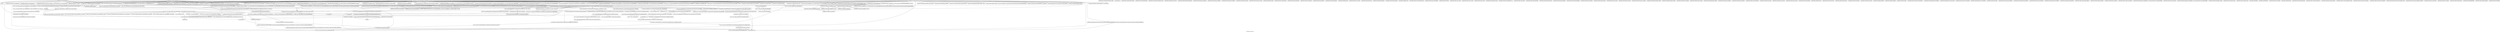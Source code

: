 digraph "Call graph: fix_ave_chunk.ll" {
	label="Call graph: fix_ave_chunk.ll";

	Node0x55aa13951070 [shape=record,label="{_ZN9LAMMPS_NS11FixAveChunkC2EPNS_6LAMMPSEiPPc}"];
	Node0x55aa13951070 -> Node0x55aa13946090;
	Node0x55aa13951070 -> Node0x55aa1393d280;
	Node0x55aa13951070 -> Node0x55aa13935c90;
	Node0x55aa13951070 -> Node0x55aa138c7e50;
	Node0x55aa13951070 -> Node0x55aa13a0d020;
	Node0x55aa13951070 -> Node0x55aa13840eb0;
	Node0x55aa13951070 -> Node0x55aa13978c10;
	Node0x55aa13951070 -> Node0x55aa13968260;
	Node0x55aa13951070 -> Node0x55aa139564f0;
	Node0x55aa13951070 -> Node0x55aa138c8a30;
	Node0x55aa13951070 -> Node0x55aa138495c0;
	Node0x55aa13951070 -> Node0x55aa138f20f0;
	Node0x55aa13951070 -> Node0x55aa1392dcb0;
	Node0x55aa13951070 -> Node0x55aa1389ae00;
	Node0x55aa13951070 -> Node0x55aa13829350;
	Node0x55aa13951070 -> Node0x55aa138c1f90;
	Node0x55aa13951070 -> Node0x55aa137dd580;
	Node0x55aa13951070 -> Node0x55aa138c9780;
	Node0x55aa13951070 -> Node0x55aa13a53e30;
	Node0x55aa13951070 -> Node0x55aa137d8f30;
	Node0x55aa13951070 -> Node0x55aa1398d650;
	Node0x55aa13951070 -> Node0x55aa139b49f0;
	Node0x55aa13951070 -> Node0x55aa137dc690;
	Node0x55aa13951070 -> Node0x55aa13986170;
	Node0x55aa13951070 -> Node0x55aa138b2220;
	Node0x55aa13951070 -> Node0x55aa137d96a0;
	Node0x55aa13951070 -> Node0x55aa13982f70;
	Node0x55aa13951070 -> Node0x55aa13997f60;
	Node0x55aa13951070 -> Node0x55aa1395c670;
	Node0x55aa13951070 -> Node0x55aa139585d0;
	Node0x55aa13951070 -> Node0x55aa137da030;
	Node0x55aa13951070 -> Node0x55aa137da8b0;
	Node0x55aa13951070 -> Node0x55aa137dfac0;
	Node0x55aa13951070 -> Node0x55aa137dcf20;
	Node0x55aa13951070 -> Node0x55aa137d8e10;
	Node0x55aa13951070 -> Node0x55aa13a356d0;
	Node0x55aa13951070 -> Node0x55aa138e48e0;
	Node0x55aa13951070 -> Node0x55aa1397a8b0;
	Node0x55aa13951070 -> Node0x55aa139bd4c0;
	Node0x55aa13951070 -> Node0x55aa1388f510;
	Node0x55aa13951070 -> Node0x55aa13849bf0;
	Node0x55aa13951070 -> Node0x55aa1399b740;
	Node0x55aa13951070 -> Node0x55aa138a0160;
	Node0x55aa13951070 -> Node0x55aa138a5a50;
	Node0x55aa13951070 -> Node0x55aa139acc20;
	Node0x55aa13951070 -> Node0x55aa13894c60;
	Node0x55aa13951070 -> Node0x55aa138f2180;
	Node0x55aa13951070 -> Node0x55aa138cd700;
	Node0x55aa13951070 -> Node0x55aa139b9a70;
	Node0x55aa13951070 -> Node0x55aa1391b260;
	Node0x55aa13951070 -> Node0x55aa139f58c0;
	Node0x55aa13951070 -> Node0x55aa13a20860;
	Node0x55aa13951070 -> Node0x55aa138eba30;
	Node0x55aa13951070 -> Node0x55aa139b0880;
	Node0x55aa13946090 [shape=record,label="{_ZN9LAMMPS_NS3FixC2EPNS_6LAMMPSEiPPc}"];
	Node0x55aa1393d280 [shape=record,label="{_ZNSt6vectorIN9LAMMPS_NS11FixAveChunk7value_tESaIS2_EEC2Ev}"];
	Node0x55aa1393d280 -> Node0x55aa1390dd80;
	Node0x55aa13978c10 [shape=record,label="{_ZN9LAMMPS_NS5utils16missing_cmd_argsERKNSt7__cxx1112basic_stringIcSt11char_traitsIcESaIcEEEiS8_PNS_5ErrorE}"];
	Node0x55aa13935c90 [shape=record,label="{_ZNSaIcEC1Ev}"];
	Node0x55aa138c7e50 [shape=record,label="{_ZNSt7__cxx1112basic_stringIcSt11char_traitsIcESaIcEEC2IS3_EEPKcRKS3_}"];
	Node0x55aa138c7e50 -> Node0x55aa13931880;
	Node0x55aa138c7e50 -> Node0x55aa137dce00;
	Node0x55aa138c7e50 -> Node0x55aa137d9720;
	Node0x55aa138c7e50 -> Node0x55aa137dc600;
	Node0x55aa138c7e50 -> Node0x55aa137da810;
	Node0x55aa137dce90 [shape=record,label="{__gxx_personality_v0}"];
	Node0x55aa13968260 [shape=record,label="{_ZNSt7__cxx1112basic_stringIcSt11char_traitsIcESaIcEED1Ev}"];
	Node0x55aa139564f0 [shape=record,label="{_ZNSaIcED1Ev}"];
	Node0x55aa138c1f90 [shape=record,label="{_ZN9LAMMPS_NS5utils8inumericEPKciS2_bPNS_6LAMMPSE}"];
	Node0x55aa1398d650 [shape=record,label="{_ZN9LAMMPS_NS5utils6strdupERKNSt7__cxx1112basic_stringIcSt11char_traitsIcESaIcEEE}"];
	Node0x55aa13986170 [shape=record,label="{_ZN9LAMMPS_NS5utils11expand_argsEPKciiPPciRS4_PNS_6LAMMPSE}"];
	Node0x55aa13982f70 [shape=record,label="{_ZNSt6vectorIN9LAMMPS_NS11FixAveChunk7value_tESaIS2_EE5clearEv}"];
	Node0x55aa13982f70 -> Node0x55aa13827260;
	Node0x55aa13997f60 [shape=record,label="{_ZN9LAMMPS_NS11FixAveChunk7value_tC2Ev}"];
	Node0x55aa13997f60 -> Node0x55aa1380f1d0;
	Node0x55aa1395c670 [shape=record,label="{_ZNSt7__cxx1112basic_stringIcSt11char_traitsIcESaIcEEaSEPKc}"];
	Node0x55aa139585d0 [shape=record,label="{strcmp}"];
	Node0x55aa1399b740 [shape=record,label="{_ZN9LAMMPS_NS7ArgInfoC1ERKNSt7__cxx1112basic_stringIcSt11char_traitsIcESaIcEEEi}"];
	Node0x55aa139acc20 [shape=record,label="{_ZNK9LAMMPS_NS7ArgInfo8get_typeEv}"];
	Node0x55aa139b9a70 [shape=record,label="{_ZNK9LAMMPS_NS7ArgInfo7get_dimEv}"];
	Node0x55aa139b49f0 [shape=record,label="{_ZN9LAMMPS_NS5Error3allIJRPcEEEvRKNSt7__cxx1112basic_stringIcSt11char_traitsIcESaIcEEEiSB_DpOT_}"];
	Node0x55aa139b49f0 -> Node0x55aa13803470;
	Node0x55aa139b49f0 -> Node0x55aa13809ab0;
	Node0x55aa139b49f0 -> Node0x55aa1380bf80;
	Node0x55aa139b0880 [shape=record,label="{_ZNK9LAMMPS_NS7ArgInfo10get_index1Ev}"];
	Node0x55aa138eba30 [shape=record,label="{_ZNK9LAMMPS_NS7ArgInfo8get_nameEv}"];
	Node0x55aa138eba30 -> Node0x55aa137dcf20;
	Node0x55aa13a20860 [shape=record,label="{_ZN9LAMMPS_NS7ArgInfoD2Ev}"];
	Node0x55aa13a20860 -> Node0x55aa13968260;
	Node0x55aa139f58c0 [shape=record,label="{_ZNSt6vectorIN9LAMMPS_NS11FixAveChunk7value_tESaIS2_EE9push_backERKS2_}"];
	Node0x55aa139f58c0 -> Node0x55aa138112d0;
	Node0x55aa139f58c0 -> Node0x55aa1397a8b0;
	Node0x55aa139f58c0 -> Node0x55aa13812c20;
	Node0x55aa1391b260 [shape=record,label="{_ZN9LAMMPS_NS11FixAveChunk7value_tD2Ev}"];
	Node0x55aa1391b260 -> Node0x55aa13968260;
	Node0x55aa13812c20 [shape=record,label="{_ZNSt6vectorIN9LAMMPS_NS11FixAveChunk7value_tESaIS2_EE17_M_realloc_insertIJRKS2_EEEvN9__gnu_cxx17__normal_iteratorIPS2_S4_EEDpOT_}"];
	Node0x55aa13812c20 -> Node0x55aa139288c0;
	Node0x55aa13812c20 -> Node0x55aa139bd4c0;
	Node0x55aa13812c20 -> Node0x55aa1392b0b0;
	Node0x55aa13812c20 -> Node0x55aa13931960;
	Node0x55aa13812c20 -> Node0x55aa138112d0;
	Node0x55aa13812c20 -> Node0x55aa1381e2b0;
	Node0x55aa13812c20 -> Node0x55aa1382e210;
	Node0x55aa13812c20 -> Node0x55aa13932c00;
	Node0x55aa13812c20 -> Node0x55aa13832c10;
	Node0x55aa13812c20 -> Node0x55aa1385aa20;
	Node0x55aa13812c20 -> Node0x55aa1390d840;
	Node0x55aa13812c20 -> Node0x55aa13839f00;
	Node0x55aa13812c20 -> Node0x55aa13a64790;
	Node0x55aa13812c20 -> Node0x55aa1390e760;
	Node0x55aa13812c20 -> Node0x55aa1382fe70;
	Node0x55aa138cd700 [shape=record,label="{_ZNKSt6vectorIN9LAMMPS_NS11FixAveChunk7value_tESaIS2_EE4sizeEv}"];
	Node0x55aa1388f510 [shape=record,label="{_ZN9LAMMPS_NS5Error3allERKNSt7__cxx1112basic_stringIcSt11char_traitsIcESaIcEEEiS8_}"];
	Node0x55aa13849bf0 [shape=record,label="{_ZN9LAMMPS_NS5Error3allIJRiEEEvRKNSt7__cxx1112basic_stringIcSt11char_traitsIcESaIcEEEiSA_DpOT_}"];
	Node0x55aa13849bf0 -> Node0x55aa13803470;
	Node0x55aa13849bf0 -> Node0x55aa13815190;
	Node0x55aa13849bf0 -> Node0x55aa1380bf80;
	Node0x55aa138f2180 [shape=record,label="{_ZN9LAMMPS_NS5utils7numericEPKciS2_bPNS_6LAMMPSE}"];
	Node0x55aa13894c60 [shape=record,label="{fopen}"];
	Node0x55aa138a0160 [shape=record,label="{_ZN9LAMMPS_NS5Error3oneIJRPcNSt7__cxx1112basic_stringIcSt11char_traitsIcESaIcEEEEEEvRKS9_iSB_DpOT_}"];
	Node0x55aa138a0160 -> Node0x55aa13803470;
	Node0x55aa138a0160 -> Node0x55aa13817770;
	Node0x55aa138a0160 -> Node0x55aa13818370;
	Node0x55aa138a5a50 [shape=record,label="{_ZN9LAMMPS_NS5utils11getsyserrorB5cxx11Ev}"];
	Node0x55aa1389ae00 [shape=record,label="{_ZdaPv}"];
	Node0x55aa138b2220 [shape=record,label="{_ZNK9LAMMPS_NS6Modify17get_compute_by_idERKNSt7__cxx1112basic_stringIcSt11char_traitsIcESaIcEEE}"];
	Node0x55aa139bd4c0 [shape=record,label="{_ZNSt6vectorIN9LAMMPS_NS11FixAveChunk7value_tESaIS2_EE5beginEv}"];
	Node0x55aa139bd4c0 -> Node0x55aa1381b680;
	Node0x55aa1397a8b0 [shape=record,label="{_ZNSt6vectorIN9LAMMPS_NS11FixAveChunk7value_tESaIS2_EE3endEv}"];
	Node0x55aa1397a8b0 -> Node0x55aa1381b680;
	Node0x55aa138e48e0 [shape=record,label="{_ZN9__gnu_cxxneIPN9LAMMPS_NS11FixAveChunk7value_tESt6vectorIS3_SaIS3_EEEEbRKNS_17__normal_iteratorIT_T0_EESD_}"];
	Node0x55aa138e48e0 -> Node0x55aa1381e2b0;
	Node0x55aa13a356d0 [shape=record,label="{_ZNK9__gnu_cxx17__normal_iteratorIPN9LAMMPS_NS11FixAveChunk7value_tESt6vectorIS3_SaIS3_EEEdeEv}"];
	Node0x55aa137da030 [shape=record,label="{_ZN9LAMMPS_NS5Error3allIJRNSt7__cxx1112basic_stringIcSt11char_traitsIcESaIcEEEEEEvRKS7_iSA_DpOT_}"];
	Node0x55aa137da030 -> Node0x55aa13803470;
	Node0x55aa137da030 -> Node0x55aa13820710;
	Node0x55aa137da030 -> Node0x55aa1380bf80;
	Node0x55aa137d8e10 [shape=record,label="{_ZNK9LAMMPS_NS6Modify13get_fix_by_idERKNSt7__cxx1112basic_stringIcSt11char_traitsIcESaIcEEE}"];
	Node0x55aa137dfac0 [shape=record,label="{_ZN9LAMMPS_NS8Variable4findEPKc}"];
	Node0x55aa137dcf20 [shape=record,label="{_ZNKSt7__cxx1112basic_stringIcSt11char_traitsIcESaIcEE5c_strEv}"];
	Node0x55aa137da8b0 [shape=record,label="{_ZN9LAMMPS_NS8Variable9atomstyleEi}"];
	Node0x55aa137d96a0 [shape=record,label="{_ZN9__gnu_cxx17__normal_iteratorIPN9LAMMPS_NS11FixAveChunk7value_tESt6vectorIS3_SaIS3_EEEppEv}"];
	Node0x55aa137dc690 [shape=record,label="{__dynamic_cast}"];
	Node0x55aa137d8f30 [shape=record,label="{clearerr}"];
	Node0x55aa13a53e30 [shape=record,label="{fprintf}"];
	Node0x55aa138c9780 [shape=record,label="{ferror}"];
	Node0x55aa137dd580 [shape=record,label="{_ZN9LAMMPS_NS5Error3oneERKNSt7__cxx1112basic_stringIcSt11char_traitsIcESaIcEEEiS8_}"];
	Node0x55aa13829350 [shape=record,label="{_ZN9LAMMPS_NS8platform5ftellEP8_IO_FILE}"];
	Node0x55aa1392dcb0 [shape=record,label="{_ZN9LAMMPS_NS6Memory5sfreeEPv}"];
	Node0x55aa138f20f0 [shape=record,label="{_ZN9LAMMPS_NS11FixAveChunk8allocateEv}"];
	Node0x55aa138f20f0 -> Node0x55aa138283b0;
	Node0x55aa138f20f0 -> Node0x55aa1382b420;
	Node0x55aa138f20f0 -> Node0x55aa1382abd0;
	Node0x55aa138f20f0 -> Node0x55aa13829640;
	Node0x55aa138495c0 [shape=record,label="{_ZN9LAMMPS_NS11FixAveChunk9nextvalidEv}"];
	Node0x55aa138c8a30 [shape=record,label="{_ZN9LAMMPS_NS6Modify19addstep_compute_allEl}"];
	Node0x55aa13840eb0 [shape=record,label="{_ZNSt6vectorIN9LAMMPS_NS11FixAveChunk7value_tESaIS2_EED2Ev}"];
	Node0x55aa13840eb0 -> Node0x55aa1382e210;
	Node0x55aa13840eb0 -> Node0x55aa1382fe70;
	Node0x55aa13840eb0 -> Node0x55aa13831790;
	Node0x55aa13840eb0 -> Node0x55aa13832c10;
	Node0x55aa13a0d020 [shape=record,label="{_ZN9LAMMPS_NS3FixD2Ev}"];
	Node0x55aa13834380 [shape=record,label="{_ZN9LAMMPS_NS11FixAveChunkD2Ev}"];
	Node0x55aa13834380 -> Node0x55aa13834d80;
	Node0x55aa13834380 -> Node0x55aa13837360;
	Node0x55aa13834380 -> Node0x55aa13832c10;
	Node0x55aa13834380 -> Node0x55aa13a0d020;
	Node0x55aa13834380 -> Node0x55aa13840eb0;
	Node0x55aa13834380 -> Node0x55aa1389ae00;
	Node0x55aa13834380 -> Node0x55aa13838c20;
	Node0x55aa13834380 -> Node0x55aa139564f0;
	Node0x55aa13834380 -> Node0x55aa13968260;
	Node0x55aa13834380 -> Node0x55aa137dc690;
	Node0x55aa13834380 -> Node0x55aa13a64480;
	Node0x55aa13834380 -> Node0x55aa13935c90;
	Node0x55aa13834380 -> Node0x55aa138c7e50;
	Node0x55aa13834380 -> Node0x55aa138b2220;
	Node0x55aa13834d80 [shape=record,label="{fclose}"];
	Node0x55aa13832c10 [shape=record,label="{__clang_call_terminate}"];
	Node0x55aa13832c10 -> Node0x55aa13839f00;
	Node0x55aa13832c10 -> Node0x55aa1383b700;
	Node0x55aa13839f00 [shape=record,label="{__cxa_begin_catch}"];
	Node0x55aa1383b700 [shape=record,label="{_ZSt9terminatev}"];
	Node0x55aa13837360 [shape=record,label="{_ZN9LAMMPS_NS6Memory7destroyIdEEvRPT_}"];
	Node0x55aa13837360 -> Node0x55aa1392dcb0;
	Node0x55aa13838c20 [shape=record,label="{_ZN9LAMMPS_NS6Memory7destroyIdEEvRPPT_}"];
	Node0x55aa13838c20 -> Node0x55aa1392dcb0;
	Node0x55aa13a64480 [shape=record,label="{_ZN9LAMMPS_NS6Memory7destroyIdEEvRPPPT_}"];
	Node0x55aa13a64480 -> Node0x55aa1392dcb0;
	Node0x55aa1383d900 [shape=record,label="{_ZN9LAMMPS_NS11FixAveChunkD0Ev}"];
	Node0x55aa1383d900 -> Node0x55aa1383dd50;
	Node0x55aa1383dd50 [shape=record,label="{_ZdlPv}"];
	Node0x55aa1383f0e0 [shape=record,label="{_ZN9LAMMPS_NS11FixAveChunk7setmaskEv}"];
	Node0x55aa13841010 [shape=record,label="{_ZN9LAMMPS_NS11FixAveChunk4initEv}"];
	Node0x55aa13841010 -> Node0x55aa13935c90;
	Node0x55aa13841010 -> Node0x55aa138c7e50;
	Node0x55aa13841010 -> Node0x55aa138b2220;
	Node0x55aa13841010 -> Node0x55aa137dc690;
	Node0x55aa13841010 -> Node0x55aa13968260;
	Node0x55aa13841010 -> Node0x55aa138c8a30;
	Node0x55aa13841010 -> Node0x55aa139564f0;
	Node0x55aa13841010 -> Node0x55aa138495c0;
	Node0x55aa13841010 -> Node0x55aa137d96a0;
	Node0x55aa13841010 -> Node0x55aa137da030;
	Node0x55aa13841010 -> Node0x55aa137dfac0;
	Node0x55aa13841010 -> Node0x55aa139b49f0;
	Node0x55aa13841010 -> Node0x55aa137dcf20;
	Node0x55aa13841010 -> Node0x55aa137d8e10;
	Node0x55aa13841010 -> Node0x55aa13a356d0;
	Node0x55aa13841010 -> Node0x55aa138e48e0;
	Node0x55aa13841010 -> Node0x55aa1397a8b0;
	Node0x55aa13841010 -> Node0x55aa139bd4c0;
	Node0x55aa1398fa90 [shape=record,label="{_ZSt12__relocate_aIPN9LAMMPS_NS11FixAveChunk7value_tES3_SaIS2_EET0_T_S6_S5_RT1_}"];
	Node0x55aa1398fa90 -> Node0x55aa13992bf0;
	Node0x55aa1398fa90 -> Node0x55aa139941f0;
	Node0x55aa13844510 [shape=record,label="{_ZN9LAMMPS_NS11FixAveChunk5setupEi}"];
	Node0x55aa13845d00 [shape=record,label="{_ZN9LAMMPS_NS11FixAveChunk11end_of_stepEv}"];
	Node0x55aa13845d00 -> Node0x55aa13846d80;
	Node0x55aa13845d00 -> Node0x55aa13848310;
	Node0x55aa13845d00 -> Node0x55aa13849970;
	Node0x55aa13845d00 -> Node0x55aa139564f0;
	Node0x55aa13845d00 -> Node0x55aa138f20f0;
	Node0x55aa13845d00 -> Node0x55aa13968260;
	Node0x55aa13845d00 -> Node0x55aa13858920;
	Node0x55aa13845d00 -> Node0x55aa138a5a50;
	Node0x55aa13845d00 -> Node0x55aa1384a4b0;
	Node0x55aa13845d00 -> Node0x55aa138c7e50;
	Node0x55aa13845d00 -> Node0x55aa13935c90;
	Node0x55aa13845d00 -> Node0x55aa139bd4c0;
	Node0x55aa13845d00 -> Node0x55aa1397a8b0;
	Node0x55aa13845d00 -> Node0x55aa138e48e0;
	Node0x55aa13845d00 -> Node0x55aa13a356d0;
	Node0x55aa13845d00 -> Node0x55aa13856e10;
	Node0x55aa13845d00 -> Node0x55aa13829350;
	Node0x55aa13845d00 -> Node0x55aa1384ad20;
	Node0x55aa13845d00 -> Node0x55aa138554f0;
	Node0x55aa13845d00 -> Node0x55aa137dd580;
	Node0x55aa13845d00 -> Node0x55aa138c9780;
	Node0x55aa13845d00 -> Node0x55aa13a53e30;
	Node0x55aa13845d00 -> Node0x55aa13854140;
	Node0x55aa13845d00 -> Node0x55aa13852250;
	Node0x55aa13845d00 -> Node0x55aa13851460;
	Node0x55aa13845d00 -> Node0x55aa13837360;
	Node0x55aa13845d00 -> Node0x55aa1384c000;
	Node0x55aa13845d00 -> Node0x55aa1384cac0;
	Node0x55aa13845d00 -> Node0x55aa137d96a0;
	Node0x55aa13845d00 -> Node0x55aa138161d0;
	Node0x55aa13845d00 -> Node0x55aa1384e770;
	Node0x55aa13845d00 -> Node0x55aa137d9720;
	Node0x55aa13845d00 -> Node0x55aa13850090;
	Node0x55aa13845d00 -> Node0x55aa137d8f30;
	Node0x55aa13846d80 [shape=record,label="{_ZN9LAMMPS_NS6Modify17clearstep_computeEv}"];
	Node0x55aa13848310 [shape=record,label="{_ZN9LAMMPS_NS16ComputeChunkAtom12setup_chunksEv}"];
	Node0x55aa13849970 [shape=record,label="{_ZN9LAMMPS_NS6Modify15addstep_computeEl}"];
	Node0x55aa1384a4b0 [shape=record,label="{_ZN9LAMMPS_NS16ComputeChunkAtom14compute_ichunkEv}"];
	Node0x55aa1384ad20 [shape=record,label="{llvm.fmuladd.f64}"];
	Node0x55aa1384c000 [shape=record,label="{_ZN9LAMMPS_NS6Memory6createIdEEPT_RS3_iPKc}"];
	Node0x55aa1384c000 -> Node0x55aa1385a880;
	Node0x55aa1384cac0 [shape=record,label="{_ZN9LAMMPS_NS8Variable12compute_atomEiiPdii}"];
	Node0x55aa138161d0 [shape=record,label="{MPI_Allreduce}"];
	Node0x55aa1384e770 [shape=record,label="{_ZNSt6vectorIN9LAMMPS_NS11FixAveChunk7value_tESaIS2_EEixEm}"];
	Node0x55aa13850090 [shape=record,label="{_ZN9LAMMPS_NS8platform5fseekEP8_IO_FILEl}"];
	Node0x55aa138554f0 [shape=record,label="{fflush}"];
	Node0x55aa13856e10 [shape=record,label="{_ZN9LAMMPS_NS8platform9ftruncateEP8_IO_FILEl}"];
	Node0x55aa13858920 [shape=record,label="{_ZN9LAMMPS_NS5Error7warningIJNSt7__cxx1112basic_stringIcSt11char_traitsIcESaIcEEEEEEvRKS7_iS9_DpOT_}"];
	Node0x55aa13858920 -> Node0x55aa13803470;
	Node0x55aa13858920 -> Node0x55aa13820710;
	Node0x55aa13858920 -> Node0x55aa1385da30;
	Node0x55aa138283b0 [shape=record,label="{_ZN9LAMMPS_NS6Memory4growIdEEPT_RS3_iPKc}"];
	Node0x55aa138283b0 -> Node0x55aa1384c000;
	Node0x55aa138283b0 -> Node0x55aa1385e760;
	Node0x55aa13829640 [shape=record,label="{_ZN9LAMMPS_NS6Memory4growIdEEPPT_RS4_iiPKc}"];
	Node0x55aa13829640 -> Node0x55aa1382abd0;
	Node0x55aa13829640 -> Node0x55aa1385e760;
	Node0x55aa13854140 [shape=record,label="{_ZN3fmt6v9_lmp6vprintEP8_IO_FILENS0_17basic_string_viewIcEENS0_17basic_format_argsINS0_20basic_format_contextINS0_8appenderEcEEEE}"];
	Node0x55aa1382abd0 [shape=record,label="{_ZN9LAMMPS_NS6Memory6createIdEEPPT_RS4_iiPKc}"];
	Node0x55aa1382abd0 -> Node0x55aa1385a880;
	Node0x55aa1382b420 [shape=record,label="{_ZN9LAMMPS_NS6Memory6createIdEEPPPT_RS5_iiiPKc}"];
	Node0x55aa1382b420 -> Node0x55aa1385a880;
	Node0x55aa1385ec00 [shape=record,label="{_ZN9LAMMPS_NS11FixAveChunk13compute_arrayEii}"];
	Node0x55aa13817680 [shape=record,label="{_ZN9LAMMPS_NS11FixAveChunk12memory_usageEv}"];
	Node0x55aa13817680 -> Node0x55aa1384ad20;
	Node0x55aa138602e0 [shape=record,label="{_ZN9LAMMPS_NS3Fix16post_constructorEv}"];
	Node0x55aa138621c0 [shape=record,label="{_ZN9LAMMPS_NS3Fix9init_listEiPNS_9NeighListE}"];
	Node0x55aa138628c0 [shape=record,label="{_ZN9LAMMPS_NS3Fix18setup_pre_exchangeEv}"];
	Node0x55aa13862e60 [shape=record,label="{_ZN9LAMMPS_NS3Fix18setup_pre_neighborEv}"];
	Node0x55aa13864340 [shape=record,label="{_ZN9LAMMPS_NS3Fix19setup_post_neighborEv}"];
	Node0x55aa138650d0 [shape=record,label="{_ZN9LAMMPS_NS3Fix15setup_pre_forceEi}"];
	Node0x55aa13866760 [shape=record,label="{_ZN9LAMMPS_NS3Fix17setup_pre_reverseEii}"];
	Node0x55aa13867b50 [shape=record,label="{_ZN9LAMMPS_NS3Fix9min_setupEi}"];
	Node0x55aa13869020 [shape=record,label="{_ZN9LAMMPS_NS3Fix17initial_integrateEi}"];
	Node0x55aa13869880 [shape=record,label="{_ZN9LAMMPS_NS3Fix14post_integrateEv}"];
	Node0x55aa1386ab80 [shape=record,label="{_ZN9LAMMPS_NS3Fix12pre_exchangeEv}"];
	Node0x55aa1386b910 [shape=record,label="{_ZN9LAMMPS_NS3Fix12pre_neighborEv}"];
	Node0x55aa1386d770 [shape=record,label="{_ZN9LAMMPS_NS3Fix13post_neighborEv}"];
	Node0x55aa1386dd90 [shape=record,label="{_ZN9LAMMPS_NS3Fix9pre_forceEi}"];
	Node0x55aa1386e1e0 [shape=record,label="{_ZN9LAMMPS_NS3Fix11pre_reverseEii}"];
	Node0x55aa1386f3c0 [shape=record,label="{_ZN9LAMMPS_NS3Fix10post_forceEi}"];
	Node0x55aa13870150 [shape=record,label="{_ZN9LAMMPS_NS3Fix15final_integrateEv}"];
	Node0x55aa13871fb0 [shape=record,label="{_ZN9LAMMPS_NS3Fix15fused_integrateEi}"];
	Node0x55aa138725d0 [shape=record,label="{_ZN9LAMMPS_NS3Fix8post_runEv}"];
	Node0x55aa13872a20 [shape=record,label="{_ZN9LAMMPS_NS3Fix13write_restartEP8_IO_FILE}"];
	Node0x55aa13873ca0 [shape=record,label="{_ZN9LAMMPS_NS3Fix18write_restart_fileEPKc}"];
	Node0x55aa13874590 [shape=record,label="{_ZN9LAMMPS_NS3Fix7restartEPc}"];
	Node0x55aa138768c0 [shape=record,label="{_ZN9LAMMPS_NS3Fix11grow_arraysEi}"];
	Node0x55aa13876fd0 [shape=record,label="{_ZN9LAMMPS_NS3Fix11copy_arraysEiii}"];
	Node0x55aa13878cc0 [shape=record,label="{_ZN9LAMMPS_NS3Fix10set_arraysEi}"];
	Node0x55aa138793d0 [shape=record,label="{_ZN9LAMMPS_NS3Fix13update_arraysEii}"];
	Node0x55aa1387b0c0 [shape=record,label="{_ZN9LAMMPS_NS3Fix12set_moleculeEiiiPdS1_S1_}"];
	Node0x55aa1387b7d0 [shape=record,label="{_ZN9LAMMPS_NS3Fix11clear_bonusEv}"];
	Node0x55aa1387ddc0 [shape=record,label="{_ZN9LAMMPS_NS3Fix11pack_borderEiPiPd}"];
	Node0x55aa1387e590 [shape=record,label="{_ZN9LAMMPS_NS3Fix13unpack_borderEiiPd}"];
	Node0x55aa13880080 [shape=record,label="{_ZN9LAMMPS_NS3Fix13pack_exchangeEiPd}"];
	Node0x55aa138808b0 [shape=record,label="{_ZN9LAMMPS_NS3Fix15unpack_exchangeEiPd}"];
	Node0x55aa13882010 [shape=record,label="{_ZN9LAMMPS_NS3Fix12pack_restartEiPd}"];
	Node0x55aa138826f0 [shape=record,label="{_ZN9LAMMPS_NS3Fix14unpack_restartEii}"];
	Node0x55aa13883440 [shape=record,label="{_ZN9LAMMPS_NS3Fix12size_restartEi}"];
	Node0x55aa13883ba0 [shape=record,label="{_ZN9LAMMPS_NS3Fix15maxsize_restartEv}"];
	Node0x55aa13885400 [shape=record,label="{_ZN9LAMMPS_NS3Fix21setup_pre_force_respaEii}"];
	Node0x55aa13886750 [shape=record,label="{_ZN9LAMMPS_NS3Fix23initial_integrate_respaEiii}"];
	Node0x55aa13887ac0 [shape=record,label="{_ZN9LAMMPS_NS3Fix20post_integrate_respaEii}"];
	Node0x55aa13888e10 [shape=record,label="{_ZN9LAMMPS_NS3Fix15pre_force_respaEiii}"];
	Node0x55aa1388a180 [shape=record,label="{_ZN9LAMMPS_NS3Fix16post_force_respaEiii}"];
	Node0x55aa1388af70 [shape=record,label="{_ZN9LAMMPS_NS3Fix21final_integrate_respaEii}"];
	Node0x55aa1388b880 [shape=record,label="{_ZN9LAMMPS_NS3Fix16min_pre_exchangeEv}"];
	Node0x55aa1388cff0 [shape=record,label="{_ZN9LAMMPS_NS3Fix16min_pre_neighborEv}"];
	Node0x55aa1388d7c0 [shape=record,label="{_ZN9LAMMPS_NS3Fix17min_post_neighborEv}"];
	Node0x55aa1388f7e0 [shape=record,label="{_ZN9LAMMPS_NS3Fix13min_pre_forceEi}"];
	Node0x55aa13890040 [shape=record,label="{_ZN9LAMMPS_NS3Fix15min_pre_reverseEii}"];
	Node0x55aa13892350 [shape=record,label="{_ZN9LAMMPS_NS3Fix14min_post_forceEi}"];
	Node0x55aa13892bb0 [shape=record,label="{_ZN9LAMMPS_NS3Fix10min_energyEPd}"];
	Node0x55aa13894ed0 [shape=record,label="{_ZN9LAMMPS_NS3Fix9min_storeEv}"];
	Node0x55aa13895730 [shape=record,label="{_ZN9LAMMPS_NS3Fix14min_clearstoreEv}"];
	Node0x55aa13897c40 [shape=record,label="{_ZN9LAMMPS_NS3Fix13min_pushstoreEv}"];
	Node0x55aa138984a0 [shape=record,label="{_ZN9LAMMPS_NS3Fix12min_popstoreEv}"];
	Node0x55aa1389a520 [shape=record,label="{_ZN9LAMMPS_NS3Fix13min_reset_refEv}"];
	Node0x55aa1389b510 [shape=record,label="{_ZN9LAMMPS_NS3Fix8min_stepEdPd}"];
	Node0x55aa1389c890 [shape=record,label="{_ZN9LAMMPS_NS3Fix9max_alphaEPd}"];
	Node0x55aa1389dc40 [shape=record,label="{_ZN9LAMMPS_NS3Fix7min_dofEv}"];
	Node0x55aa1389f030 [shape=record,label="{_ZN9LAMMPS_NS3Fix17pack_forward_commEiPiPdiS1_}"];
	Node0x55aa138a07b0 [shape=record,label="{_ZN9LAMMPS_NS3Fix19unpack_forward_commEiiPd}"];
	Node0x55aa138a1ba0 [shape=record,label="{_ZN9LAMMPS_NS3Fix22pack_reverse_comm_sizeEii}"];
	Node0x55aa138a3330 [shape=record,label="{_ZN9LAMMPS_NS3Fix17pack_reverse_commEiiPd}"];
	Node0x55aa138a4720 [shape=record,label="{_ZN9LAMMPS_NS3Fix19unpack_reverse_commEiPiPd}"];
	Node0x55aa138a60a0 [shape=record,label="{_ZN9LAMMPS_NS3Fix10reset_gridEv}"];
	Node0x55aa138a7490 [shape=record,label="{_ZN9LAMMPS_NS3Fix17pack_forward_gridEiPviPi}"];
	Node0x55aa138a89b0 [shape=record,label="{_ZN9LAMMPS_NS3Fix19unpack_forward_gridEiPviPi}"];
	Node0x55aa138a9980 [shape=record,label="{_ZN9LAMMPS_NS3Fix17pack_reverse_gridEiPviPi}"];
	Node0x55aa138a9a90 [shape=record,label="{_ZN9LAMMPS_NS3Fix19unpack_reverse_gridEiPviPi}"];
	Node0x55aa138aabb0 [shape=record,label="{_ZN9LAMMPS_NS3Fix15pack_remap_gridEiPviPi}"];
	Node0x55aa138ac320 [shape=record,label="{_ZN9LAMMPS_NS3Fix17unpack_remap_gridEiPviPi}"];
	Node0x55aa138ae4c0 [shape=record,label="{_ZN9LAMMPS_NS3Fix16unpack_read_gridEiPc}"];
	Node0x55aa138b01d0 [shape=record,label="{_ZN9LAMMPS_NS3Fix15pack_write_gridEiPv}"];
	Node0x55aa138b19f0 [shape=record,label="{_ZN9LAMMPS_NS3Fix17unpack_write_gridEiPvPi}"];
	Node0x55aa138b2860 [shape=record,label="{_ZN9LAMMPS_NS3Fix16get_grid_by_nameERKNSt7__cxx1112basic_stringIcSt11char_traitsIcESaIcEEERi}"];
	Node0x55aa138b2e20 [shape=record,label="{_ZN9LAMMPS_NS3Fix17get_grid_by_indexEi}"];
	Node0x55aa138b3d50 [shape=record,label="{_ZN9LAMMPS_NS3Fix20get_griddata_by_nameEiRKNSt7__cxx1112basic_stringIcSt11char_traitsIcESaIcEEERi}"];
	Node0x55aa138b4c20 [shape=record,label="{_ZN9LAMMPS_NS3Fix21get_griddata_by_indexEi}"];
	Node0x55aa138b8ed0 [shape=record,label="{_ZN9LAMMPS_NS3Fix14compute_scalarEv}"];
	Node0x55aa138b9cf0 [shape=record,label="{_ZN9LAMMPS_NS3Fix14compute_vectorEi}"];
	Node0x55aa138ba8a0 [shape=record,label="{_ZN9LAMMPS_NS3Fix3dofEi}"];
	Node0x55aa138bc1e0 [shape=record,label="{_ZN9LAMMPS_NS3Fix6deformEi}"];
	Node0x55aa138bfd00 [shape=record,label="{_ZN9LAMMPS_NS3Fix12reset_targetEd}"];
	Node0x55aa138c8080 [shape=record,label="{_ZN9LAMMPS_NS3Fix8reset_dtEv}"];
	Node0x55aa138cb940 [shape=record,label="{_ZN9LAMMPS_NS3Fix16read_data_headerEPc}"];
	Node0x55aa138cdc10 [shape=record,label="{_ZN9LAMMPS_NS3Fix17read_data_sectionEPciS1_i}"];
	Node0x55aa138dd970 [shape=record,label="{_ZN9LAMMPS_NS3Fix20read_data_skip_linesEPc}"];
	Node0x55aa1395dee0 [shape=record,label="{_ZN9LAMMPS_NS3Fix17write_data_headerEP8_IO_FILEi}"];
	Node0x55aa138df270 [shape=record,label="{_ZN9LAMMPS_NS3Fix23write_data_section_sizeEiRiS1_}"];
	Node0x55aa138e0d00 [shape=record,label="{_ZN9LAMMPS_NS3Fix23write_data_section_packEiPPd}"];
	Node0x55aa138e21a0 [shape=record,label="{_ZN9LAMMPS_NS3Fix26write_data_section_keywordEiP8_IO_FILE}"];
	Node0x55aa1388aa70 [shape=record,label="{_ZN9LAMMPS_NS3Fix18write_data_sectionEiP8_IO_FILEiPPdi}"];
	Node0x55aa1388ae80 [shape=record,label="{_ZN9LAMMPS_NS3Fix13zero_momentumEv}"];
	Node0x55aa138e4dc0 [shape=record,label="{_ZN9LAMMPS_NS3Fix13zero_rotationEv}"];
	Node0x55aa138e5480 [shape=record,label="{_ZN9LAMMPS_NS3Fix15rebuild_specialEv}"];
	Node0x55aa13950c30 [shape=record,label="{_ZN9LAMMPS_NS3Fix5imageERPiRPPd}"];
	Node0x55aa138e7420 [shape=record,label="{_ZN9LAMMPS_NS3Fix12modify_paramEiPPc}"];
	Node0x55aa138e8df0 [shape=record,label="{_ZN9LAMMPS_NS3Fix7extractEPKcRi}"];
	Node0x55aa1390dd80 [shape=record,label="{_ZNSt12_Vector_baseIN9LAMMPS_NS11FixAveChunk7value_tESaIS2_EEC2Ev}"];
	Node0x55aa1390dd80 -> Node0x55aa138e8e70;
	Node0x55aa138e8e70 [shape=record,label="{_ZNSt12_Vector_baseIN9LAMMPS_NS11FixAveChunk7value_tESaIS2_EE12_Vector_implC2Ev}"];
	Node0x55aa138e8e70 -> Node0x55aa138ea110;
	Node0x55aa138e8e70 -> Node0x55aa138ebb70;
	Node0x55aa138ea110 [shape=record,label="{_ZNSaIN9LAMMPS_NS11FixAveChunk7value_tEEC2Ev}"];
	Node0x55aa138ea110 -> Node0x55aa138ec860;
	Node0x55aa138ebb70 [shape=record,label="{_ZNSt12_Vector_baseIN9LAMMPS_NS11FixAveChunk7value_tESaIS2_EE17_Vector_impl_dataC2Ev}"];
	Node0x55aa138ec860 [shape=record,label="{_ZN9__gnu_cxx13new_allocatorIN9LAMMPS_NS11FixAveChunk7value_tEEC2Ev}"];
	Node0x55aa1380f1d0 [shape=record,label="{_ZNSt7__cxx1112basic_stringIcSt11char_traitsIcESaIcEEC1Ev}"];
	Node0x55aa138ec0a0 [shape=record,label="{_ZN9LAMMPS_NS7ArgInfoD0Ev}"];
	Node0x55aa138ec0a0 -> Node0x55aa13a20860;
	Node0x55aa138ec0a0 -> Node0x55aa1383dd50;
	Node0x55aa1382fe70 [shape=record,label="{_ZSt8_DestroyIPN9LAMMPS_NS11FixAveChunk7value_tES2_EvT_S4_RSaIT0_E}"];
	Node0x55aa1382fe70 -> Node0x55aa1394f760;
	Node0x55aa1382e210 [shape=record,label="{_ZNSt12_Vector_baseIN9LAMMPS_NS11FixAveChunk7value_tESaIS2_EE19_M_get_Tp_allocatorEv}"];
	Node0x55aa13831790 [shape=record,label="{_ZNSt12_Vector_baseIN9LAMMPS_NS11FixAveChunk7value_tESaIS2_EED2Ev}"];
	Node0x55aa13831790 -> Node0x55aa1385aa20;
	Node0x55aa13831790 -> Node0x55aa138f6390;
	Node0x55aa13831790 -> Node0x55aa13832c10;
	Node0x55aa1394f760 [shape=record,label="{_ZSt8_DestroyIPN9LAMMPS_NS11FixAveChunk7value_tEEvT_S4_}"];
	Node0x55aa1394f760 -> Node0x55aa138f7c50;
	Node0x55aa138f7c50 [shape=record,label="{_ZNSt12_Destroy_auxILb0EE9__destroyIPN9LAMMPS_NS11FixAveChunk7value_tEEEvT_S6_}"];
	Node0x55aa138f7c50 -> Node0x55aa138f8740;
	Node0x55aa138f8740 [shape=record,label="{_ZSt8_DestroyIN9LAMMPS_NS11FixAveChunk7value_tEEvPT_}"];
	Node0x55aa138f8740 -> Node0x55aa1391b260;
	Node0x55aa1385aa20 [shape=record,label="{_ZNSt12_Vector_baseIN9LAMMPS_NS11FixAveChunk7value_tESaIS2_EE13_M_deallocateEPS2_m}"];
	Node0x55aa1385aa20 -> Node0x55aa138f9c40;
	Node0x55aa138f6390 [shape=record,label="{_ZNSt12_Vector_baseIN9LAMMPS_NS11FixAveChunk7value_tESaIS2_EE12_Vector_implD2Ev}"];
	Node0x55aa138f6390 -> Node0x55aa138faa80;
	Node0x55aa138f9c40 [shape=record,label="{_ZNSt16allocator_traitsISaIN9LAMMPS_NS11FixAveChunk7value_tEEE10deallocateERS3_PS2_m}"];
	Node0x55aa138f9c40 -> Node0x55aa138fc660;
	Node0x55aa138fc660 [shape=record,label="{_ZN9__gnu_cxx13new_allocatorIN9LAMMPS_NS11FixAveChunk7value_tEE10deallocateEPS3_m}"];
	Node0x55aa138fc660 -> Node0x55aa1383dd50;
	Node0x55aa138faa80 [shape=record,label="{_ZNSaIN9LAMMPS_NS11FixAveChunk7value_tEED2Ev}"];
	Node0x55aa138faa80 -> Node0x55aa138fe520;
	Node0x55aa138fe520 [shape=record,label="{_ZN9__gnu_cxx13new_allocatorIN9LAMMPS_NS11FixAveChunk7value_tEED2Ev}"];
	Node0x55aa13931880 [shape=record,label="{_ZNSt7__cxx1112basic_stringIcSt11char_traitsIcESaIcEE13_M_local_dataEv}"];
	Node0x55aa137dce00 [shape=record,label="{_ZNSt7__cxx1112basic_stringIcSt11char_traitsIcESaIcEE12_Alloc_hiderC1EPcRKS3_}"];
	Node0x55aa137dc600 [shape=record,label="{_ZNSt7__cxx1112basic_stringIcSt11char_traitsIcESaIcEE12_M_constructIPKcEEvT_S8_}"];
	Node0x55aa137dc600 -> Node0x55aa13901860;
	Node0x55aa137d9720 [shape=record,label="{_ZNSt11char_traitsIcE6lengthEPKc}"];
	Node0x55aa137d9720 -> Node0x55aa13902060;
	Node0x55aa137d9720 -> Node0x55aa139030f0;
	Node0x55aa137da810 [shape=record,label="{_ZNSt7__cxx1112basic_stringIcSt11char_traitsIcESaIcEE12_Alloc_hiderD2Ev}"];
	Node0x55aa137da810 -> Node0x55aa1394c900;
	Node0x55aa13901860 [shape=record,label="{_ZNSt7__cxx1112basic_stringIcSt11char_traitsIcESaIcEE16_M_construct_auxIPKcEEvT_S8_St12__false_type}"];
	Node0x55aa13901860 -> Node0x55aa13904630;
	Node0x55aa13904630 [shape=record,label="{_ZNSt7__cxx1112basic_stringIcSt11char_traitsIcESaIcEE12_M_constructIPKcEEvT_S8_St20forward_iterator_tag}"];
	Node0x55aa13904630 -> Node0x55aa13906670;
	Node0x55aa13904630 -> Node0x55aa13907250;
	Node0x55aa13904630 -> Node0x55aa13908b10;
	Node0x55aa13904630 -> Node0x55aa13909350;
	Node0x55aa13904630 -> Node0x55aa13909cc0;
	Node0x55aa13904630 -> Node0x55aa1390aa10;
	Node0x55aa13904630 -> Node0x55aa1390b1b0;
	Node0x55aa13904630 -> Node0x55aa1390c320;
	Node0x55aa13904630 -> Node0x55aa13839f00;
	Node0x55aa13904630 -> Node0x55aa1390d270;
	Node0x55aa13904630 -> Node0x55aa1390d840;
	Node0x55aa13904630 -> Node0x55aa1390e760;
	Node0x55aa13904630 -> Node0x55aa1390f620;
	Node0x55aa13904630 -> Node0x55aa13832c10;
	Node0x55aa13906670 [shape=record,label="{_ZN9__gnu_cxx17__is_null_pointerIKcEEbPT_}"];
	Node0x55aa13907250 [shape=record,label="{_ZSt19__throw_logic_errorPKc}"];
	Node0x55aa13908b10 [shape=record,label="{_ZSt8distanceIPKcENSt15iterator_traitsIT_E15difference_typeES3_S3_}"];
	Node0x55aa13908b10 -> Node0x55aa13911fb0;
	Node0x55aa13908b10 -> Node0x55aa13913950;
	Node0x55aa13909cc0 [shape=record,label="{_ZNSt7__cxx1112basic_stringIcSt11char_traitsIcESaIcEE7_M_dataEPc}"];
	Node0x55aa13909350 [shape=record,label="{_ZNSt7__cxx1112basic_stringIcSt11char_traitsIcESaIcEE9_M_createERmm}"];
	Node0x55aa1390aa10 [shape=record,label="{_ZNSt7__cxx1112basic_stringIcSt11char_traitsIcESaIcEE11_M_capacityEm}"];
	Node0x55aa1390c320 [shape=record,label="{_ZNSt7__cxx1112basic_stringIcSt11char_traitsIcESaIcEE13_S_copy_charsEPcPKcS7_}"];
	Node0x55aa1390b1b0 [shape=record,label="{_ZNKSt7__cxx1112basic_stringIcSt11char_traitsIcESaIcEE7_M_dataEv}"];
	Node0x55aa1390d270 [shape=record,label="{_ZNSt7__cxx1112basic_stringIcSt11char_traitsIcESaIcEE10_M_disposeEv}"];
	Node0x55aa1390d840 [shape=record,label="{__cxa_rethrow}"];
	Node0x55aa1390e760 [shape=record,label="{__cxa_end_catch}"];
	Node0x55aa1390f620 [shape=record,label="{_ZNSt7__cxx1112basic_stringIcSt11char_traitsIcESaIcEE13_M_set_lengthEm}"];
	Node0x55aa13913950 [shape=record,label="{_ZSt10__distanceIPKcENSt15iterator_traitsIT_E15difference_typeES3_S3_St26random_access_iterator_tag}"];
	Node0x55aa13911fb0 [shape=record,label="{_ZSt19__iterator_categoryIPKcENSt15iterator_traitsIT_E17iterator_categoryERKS3_}"];
	Node0x55aa13902060 [shape=record,label="{_ZN9__gnu_cxx11char_traitsIcE6lengthEPKc}"];
	Node0x55aa13902060 -> Node0x55aa139197e0;
	Node0x55aa139030f0 [shape=record,label="{strlen}"];
	Node0x55aa139197e0 [shape=record,label="{_ZN9__gnu_cxx11char_traitsIcE2eqERKcS3_}"];
	Node0x55aa1394c900 [shape=record,label="{_ZNSaIcED2Ev}"];
	Node0x55aa13827260 [shape=record,label="{_ZNSt6vectorIN9LAMMPS_NS11FixAveChunk7value_tESaIS2_EE15_M_erase_at_endEPS2_}"];
	Node0x55aa13827260 -> Node0x55aa1382e210;
	Node0x55aa13827260 -> Node0x55aa1382fe70;
	Node0x55aa13827260 -> Node0x55aa13832c10;
	Node0x55aa1380bf80 [shape=record,label="{_ZN9LAMMPS_NS5Error4_allERKNSt7__cxx1112basic_stringIcSt11char_traitsIcESaIcEEEiN3fmt6v9_lmp17basic_string_viewIcEENSA_17basic_format_argsINSA_20basic_format_contextINSA_8appenderEcEEEE}"];
	Node0x55aa13803470 [shape=record,label="{_ZN3fmt6v9_lmp17basic_string_viewIcEC2ISt11char_traitsIcESaIcEEERKNSt7__cxx1112basic_stringIcT_T0_EE}"];
	Node0x55aa13803470 -> Node0x55aa1391c350;
	Node0x55aa13803470 -> Node0x55aa1391d940;
	Node0x55aa13809ab0 [shape=record,label="{_ZN3fmt6v9_lmp16make_format_argsINS0_20basic_format_contextINS0_8appenderEcEEJRPcEEENS0_16format_arg_storeIT_JDpNSt9remove_cvINSt16remove_referenceIT0_E4typeEE4typeEEEEDpOSB_}"];
	Node0x55aa13809ab0 -> Node0x55aa13852250;
	Node0x55aa1391c350 [shape=record,label="{_ZNKSt7__cxx1112basic_stringIcSt11char_traitsIcESaIcEE4dataEv}"];
	Node0x55aa1391d940 [shape=record,label="{_ZNKSt7__cxx1112basic_stringIcSt11char_traitsIcESaIcEE4sizeEv}"];
	Node0x55aa13852250 [shape=record,label="{llvm.memcpy.p0.p0.i64}"];
	Node0x55aa138112d0 [shape=record,label="{_ZNSt16allocator_traitsISaIN9LAMMPS_NS11FixAveChunk7value_tEEE9constructIS2_JRKS2_EEEvRS3_PT_DpOT0_}"];
	Node0x55aa138112d0 -> Node0x55aa13926b50;
	Node0x55aa1392b0b0 [shape=record,label="{_ZN9__gnu_cxxmiIPN9LAMMPS_NS11FixAveChunk7value_tESt6vectorIS3_SaIS3_EEEENS_17__normal_iteratorIT_T0_E15difference_typeERKSB_SE_}"];
	Node0x55aa1392b0b0 -> Node0x55aa1381e2b0;
	Node0x55aa13926b50 [shape=record,label="{_ZN9__gnu_cxx13new_allocatorIN9LAMMPS_NS11FixAveChunk7value_tEE9constructIS3_JRKS3_EEEvPT_DpOT0_}"];
	Node0x55aa13926b50 -> Node0x55aa139369b0;
	Node0x55aa139369b0 [shape=record,label="{_ZN9LAMMPS_NS11FixAveChunk7value_tC2ERKS1_}"];
	Node0x55aa139369b0 -> Node0x55aa13852250;
	Node0x55aa139369b0 -> Node0x55aa13947540;
	Node0x55aa13947540 [shape=record,label="{_ZNSt7__cxx1112basic_stringIcSt11char_traitsIcESaIcEEC1ERKS4_}"];
	Node0x55aa139288c0 [shape=record,label="{_ZNKSt6vectorIN9LAMMPS_NS11FixAveChunk7value_tESaIS2_EE12_M_check_lenEmPKc}"];
	Node0x55aa139288c0 -> Node0x55aa13951a10;
	Node0x55aa139288c0 -> Node0x55aa138cd700;
	Node0x55aa139288c0 -> Node0x55aa13958220;
	Node0x55aa139288c0 -> Node0x55aa1395afa0;
	Node0x55aa13931960 [shape=record,label="{_ZNSt12_Vector_baseIN9LAMMPS_NS11FixAveChunk7value_tESaIS2_EE11_M_allocateEm}"];
	Node0x55aa13931960 -> Node0x55aa1395c9e0;
	Node0x55aa13932c00 [shape=record,label="{_ZNSt6vectorIN9LAMMPS_NS11FixAveChunk7value_tESaIS2_EE11_S_relocateEPS2_S5_S5_RS3_}"];
	Node0x55aa13932c00 -> Node0x55aa13969620;
	Node0x55aa1381e2b0 [shape=record,label="{_ZNK9__gnu_cxx17__normal_iteratorIPN9LAMMPS_NS11FixAveChunk7value_tESt6vectorIS3_SaIS3_EEE4baseEv}"];
	Node0x55aa13a64790 [shape=record,label="{_ZNSt16allocator_traitsISaIN9LAMMPS_NS11FixAveChunk7value_tEEE7destroyIS2_EEvRS3_PT_}"];
	Node0x55aa13a64790 -> Node0x55aa1396c050;
	Node0x55aa13951a10 [shape=record,label="{_ZNKSt6vectorIN9LAMMPS_NS11FixAveChunk7value_tESaIS2_EE8max_sizeEv}"];
	Node0x55aa13951a10 -> Node0x55aa13971150;
	Node0x55aa13951a10 -> Node0x55aa139798e0;
	Node0x55aa13958220 [shape=record,label="{_ZSt20__throw_length_errorPKc}"];
	Node0x55aa1395afa0 [shape=record,label="{_ZSt3maxImERKT_S2_S2_}"];
	Node0x55aa139798e0 [shape=record,label="{_ZNSt6vectorIN9LAMMPS_NS11FixAveChunk7value_tESaIS2_EE11_S_max_sizeERKS3_}"];
	Node0x55aa139798e0 -> Node0x55aa1397aa20;
	Node0x55aa139798e0 -> Node0x55aa1397b6e0;
	Node0x55aa139798e0 -> Node0x55aa13832c10;
	Node0x55aa13971150 [shape=record,label="{_ZNKSt12_Vector_baseIN9LAMMPS_NS11FixAveChunk7value_tESaIS2_EE19_M_get_Tp_allocatorEv}"];
	Node0x55aa1397aa20 [shape=record,label="{_ZNSt16allocator_traitsISaIN9LAMMPS_NS11FixAveChunk7value_tEEE8max_sizeERKS3_}"];
	Node0x55aa1397aa20 -> Node0x55aa1397bc40;
	Node0x55aa1397b6e0 [shape=record,label="{_ZSt3minImERKT_S2_S2_}"];
	Node0x55aa1397bc40 [shape=record,label="{_ZNK9__gnu_cxx13new_allocatorIN9LAMMPS_NS11FixAveChunk7value_tEE8max_sizeEv}"];
	Node0x55aa1395c9e0 [shape=record,label="{_ZNSt16allocator_traitsISaIN9LAMMPS_NS11FixAveChunk7value_tEEE8allocateERS3_m}"];
	Node0x55aa1395c9e0 -> Node0x55aa1397cdf0;
	Node0x55aa1397cdf0 [shape=record,label="{_ZN9__gnu_cxx13new_allocatorIN9LAMMPS_NS11FixAveChunk7value_tEE8allocateEmPKv}"];
	Node0x55aa1397cdf0 -> Node0x55aa1397bc40;
	Node0x55aa1397cdf0 -> Node0x55aa139c8a40;
	Node0x55aa1397cdf0 -> Node0x55aa13980030;
	Node0x55aa139c8a40 [shape=record,label="{_ZSt17__throw_bad_allocv}"];
	Node0x55aa13980030 [shape=record,label="{_Znwm}"];
	Node0x55aa13969620 [shape=record,label="{_ZNSt6vectorIN9LAMMPS_NS11FixAveChunk7value_tESaIS2_EE14_S_do_relocateEPS2_S5_S5_RS3_St17integral_constantIbLb1EE}"];
	Node0x55aa13969620 -> Node0x55aa1398fa90;
	Node0x55aa139941f0 [shape=record,label="{_ZSt14__relocate_a_1IPN9LAMMPS_NS11FixAveChunk7value_tES3_SaIS2_EET0_T_S6_S5_RT1_}"];
	Node0x55aa139941f0 -> Node0x55aa13997bb0;
	Node0x55aa13992bf0 [shape=record,label="{_ZSt12__niter_baseIPN9LAMMPS_NS11FixAveChunk7value_tEET_S4_}"];
	Node0x55aa13997bb0 [shape=record,label="{_ZSt19__relocate_object_aIN9LAMMPS_NS11FixAveChunk7value_tES2_SaIS2_EEvPT_PT0_RT1_}"];
	Node0x55aa13997bb0 -> Node0x55aa13999fe0;
	Node0x55aa13997bb0 -> Node0x55aa13a64790;
	Node0x55aa13999fe0 [shape=record,label="{_ZNSt16allocator_traitsISaIN9LAMMPS_NS11FixAveChunk7value_tEEE9constructIS2_JS2_EEEvRS3_PT_DpOT0_}"];
	Node0x55aa13999fe0 -> Node0x55aa1399dc20;
	Node0x55aa1399dc20 [shape=record,label="{_ZN9__gnu_cxx13new_allocatorIN9LAMMPS_NS11FixAveChunk7value_tEE9constructIS3_JS3_EEEvPT_DpOT0_}"];
	Node0x55aa1399dc20 -> Node0x55aa139ac870;
	Node0x55aa139ac870 [shape=record,label="{_ZN9LAMMPS_NS11FixAveChunk7value_tC2EOS1_}"];
	Node0x55aa139ac870 -> Node0x55aa13852250;
	Node0x55aa139ac870 -> Node0x55aa139b0bf0;
	Node0x55aa139b0bf0 [shape=record,label="{_ZNSt7__cxx1112basic_stringIcSt11char_traitsIcESaIcEEC1EOS4_}"];
	Node0x55aa1396c050 [shape=record,label="{_ZN9__gnu_cxx13new_allocatorIN9LAMMPS_NS11FixAveChunk7value_tEE7destroyIS3_EEvPT_}"];
	Node0x55aa1396c050 -> Node0x55aa1391b260;
	Node0x55aa13815190 [shape=record,label="{_ZN3fmt6v9_lmp16make_format_argsINS0_20basic_format_contextINS0_8appenderEcEEJRiEEENS0_16format_arg_storeIT_JDpNSt9remove_cvINSt16remove_referenceIT0_E4typeEE4typeEEEEDpOSA_}"];
	Node0x55aa13815190 -> Node0x55aa13852250;
	Node0x55aa13818370 [shape=record,label="{_ZN9LAMMPS_NS5Error4_oneERKNSt7__cxx1112basic_stringIcSt11char_traitsIcESaIcEEEiN3fmt6v9_lmp17basic_string_viewIcEENSA_17basic_format_argsINSA_20basic_format_contextINSA_8appenderEcEEEE}"];
	Node0x55aa13817770 [shape=record,label="{_ZN3fmt6v9_lmp16make_format_argsINS0_20basic_format_contextINS0_8appenderEcEEJRPcRNSt7__cxx1112basic_stringIcSt11char_traitsIcESaIcEEEEEENS0_16format_arg_storeIT_JDpNSt9remove_cvINSt16remove_referenceIT0_E4typeEE4typeEEEEDpOSI_}"];
	Node0x55aa13817770 -> Node0x55aa139b9de0;
	Node0x55aa13817770 -> Node0x55aa13852250;
	Node0x55aa13817770 -> Node0x55aa139bb210;
	Node0x55aa13817770 -> Node0x55aa139bbf80;
	Node0x55aa139b9de0 [shape=record,label="{_ZN3fmt6v9_lmp6detail14to_string_viewIcSt11char_traitsIcESaIcEEENS0_17basic_string_viewIT_EERKNSt7__cxx1112basic_stringIS7_T0_T1_EE}"];
	Node0x55aa139b9de0 -> Node0x55aa13803470;
	Node0x55aa139bb210 [shape=record,label="{_ZNK3fmt6v9_lmp17basic_string_viewIcE4dataEv}"];
	Node0x55aa139bbf80 [shape=record,label="{_ZNK3fmt6v9_lmp17basic_string_viewIcE4sizeEv}"];
	Node0x55aa1381b680 [shape=record,label="{_ZN9__gnu_cxx17__normal_iteratorIPN9LAMMPS_NS11FixAveChunk7value_tESt6vectorIS3_SaIS3_EEEC2ERKS4_}"];
	Node0x55aa13820710 [shape=record,label="{_ZN3fmt6v9_lmp16make_format_argsINS0_20basic_format_contextINS0_8appenderEcEEJRNSt7__cxx1112basic_stringIcSt11char_traitsIcESaIcEEEEEENS0_16format_arg_storeIT_JDpNSt9remove_cvINSt16remove_referenceIT0_E4typeEE4typeEEEEDpOSG_}"];
	Node0x55aa13820710 -> Node0x55aa139b9de0;
	Node0x55aa13820710 -> Node0x55aa13852250;
	Node0x55aa13820710 -> Node0x55aa139bb210;
	Node0x55aa13820710 -> Node0x55aa139bbf80;
	Node0x55aa1385a880 [shape=record,label="{_ZN9LAMMPS_NS6Memory7smallocElPKc}"];
	Node0x55aa13851460 [shape=record,label="{_ZN3fmt6v9_lmp16make_format_argsINS0_20basic_format_contextINS0_8appenderEcEEJRlRiRdEEENS0_16format_arg_storeIT_JDpNSt9remove_cvINSt16remove_referenceIT0_E4typeEE4typeEEEEDpOSC_}"];
	Node0x55aa13851460 -> Node0x55aa13852250;
	Node0x55aa1385da30 [shape=record,label="{_ZN9LAMMPS_NS5Error8_warningERKNSt7__cxx1112basic_stringIcSt11char_traitsIcESaIcEEEiN3fmt6v9_lmp17basic_string_viewIcEENSA_17basic_format_argsINSA_20basic_format_contextINSA_8appenderEcEEEE}"];
	Node0x55aa1385e760 [shape=record,label="{_ZN9LAMMPS_NS6Memory8sreallocEPvlPKc}"];
}
